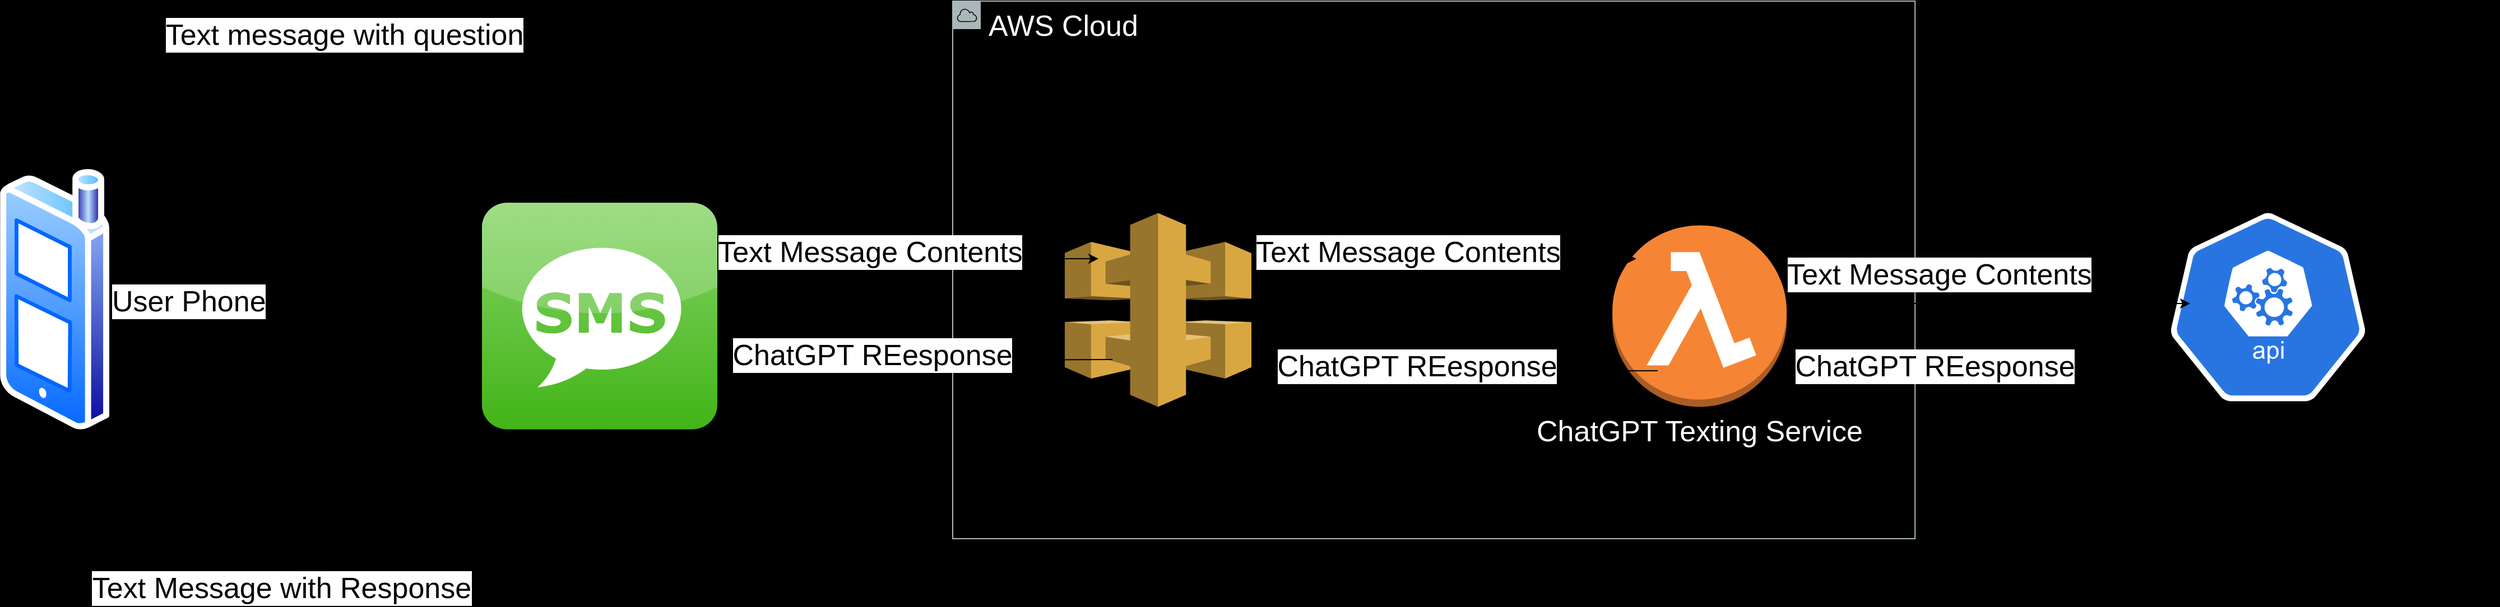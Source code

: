 <mxfile>
    <diagram id="vqyctO_IrP8zWpfwo3x8" name="Page-1">
        <mxGraphModel dx="3654" dy="2592" grid="1" gridSize="10" guides="1" tooltips="1" connect="1" arrows="1" fold="1" page="1" pageScale="1" pageWidth="850" pageHeight="1100" background="#000000" math="0" shadow="0">
            <root>
                <mxCell id="0"/>
                <mxCell id="1" parent="0"/>
                <mxCell id="3" value="&lt;font color=&quot;#ffffff&quot; style=&quot;font-size: 26px;&quot;&gt;AWS Cloud&lt;/font&gt;" style="sketch=0;outlineConnect=0;gradientColor=none;html=1;whiteSpace=wrap;fontSize=26;fontStyle=0;shape=mxgraph.aws4.group;grIcon=mxgraph.aws4.group_aws_cloud;strokeColor=#AAB7B8;fillColor=none;verticalAlign=top;align=left;spacingLeft=30;fontColor=#AAB7B8;dashed=0;" parent="1" vertex="1">
                    <mxGeometry x="600" y="450" width="858.6" height="480" as="geometry"/>
                </mxCell>
                <mxCell id="33" value="Text message with question" style="edgeStyle=elbowEdgeStyle;html=1;elbow=vertical;fontSize=26;" parent="1" source="2" target="29" edge="1">
                    <mxGeometry relative="1" as="geometry">
                        <mxPoint x="140" y="400" as="targetPoint"/>
                        <Array as="points">
                            <mxPoint x="40" y="480"/>
                        </Array>
                    </mxGeometry>
                </mxCell>
                <mxCell id="2" value="User Phone" style="aspect=fixed;perimeter=ellipsePerimeter;html=1;align=left;shadow=0;dashed=0;spacingTop=3;image;image=img/lib/active_directory/cell_phone.svg;labelPosition=right;verticalLabelPosition=middle;verticalAlign=middle;fontSize=26;" parent="1" vertex="1">
                    <mxGeometry x="-250" y="600" width="97.61" height="232.4" as="geometry"/>
                </mxCell>
                <mxCell id="11" value="ChatGPT Texting Service" style="outlineConnect=0;dashed=0;verticalLabelPosition=bottom;verticalAlign=top;align=center;html=1;shape=mxgraph.aws3.lambda_function;fillColor=#F58534;gradientColor=none;fontSize=26;fontColor=#FFFFFF;" parent="1" vertex="1">
                    <mxGeometry x="1188.6" y="650.2" width="155.5" height="162" as="geometry"/>
                </mxCell>
                <mxCell id="28" value="OpenAI API ChatGPT" style="sketch=0;html=1;dashed=0;whitespace=wrap;fillColor=#2875E2;strokeColor=#ffffff;points=[[0.005,0.63,0],[0.1,0.2,0],[0.9,0.2,0],[0.5,0,0],[0.995,0.63,0],[0.72,0.99,0],[0.5,1,0],[0.28,0.99,0]];verticalLabelPosition=bottom;align=center;verticalAlign=top;shape=mxgraph.kubernetes.icon;prIcon=api;fontSize=26;" parent="1" vertex="1">
                    <mxGeometry x="1568.6" y="639.2" width="410" height="168" as="geometry"/>
                </mxCell>
                <mxCell id="29" value="Twilio SMS Phone Number" style="dashed=0;outlineConnect=0;html=1;align=center;labelPosition=center;verticalLabelPosition=bottom;verticalAlign=top;shape=mxgraph.webicons.sms;fillColor=#86D466;gradientColor=#42B418;fontSize=26;" parent="1" vertex="1">
                    <mxGeometry x="180" y="630" width="210" height="202.4" as="geometry"/>
                </mxCell>
                <mxCell id="37" style="edgeStyle=elbowEdgeStyle;html=1;exitX=0.5;exitY=1;exitDx=0;exitDy=0;endArrow=none;endFill=0;startArrow=classic;startFill=1;fontSize=26;" parent="1" source="2" target="29" edge="1">
                    <mxGeometry relative="1" as="geometry">
                        <mxPoint x="290" y="980" as="targetPoint"/>
                        <mxPoint x="-199.995" y="910" as="sourcePoint"/>
                        <Array as="points">
                            <mxPoint x="70" y="970"/>
                            <mxPoint x="300" y="930"/>
                            <mxPoint x="180" y="990"/>
                        </Array>
                    </mxGeometry>
                </mxCell>
                <mxCell id="42" value="Text Message with Response" style="edgeLabel;html=1;align=center;verticalAlign=middle;resizable=0;points=[];fontSize=26;" parent="37" vertex="1" connectable="0">
                    <mxGeometry x="-0.11" y="-4" relative="1" as="geometry">
                        <mxPoint x="1" as="offset"/>
                    </mxGeometry>
                </mxCell>
                <mxCell id="47" value="" style="edgeStyle=none;orthogonalLoop=1;jettySize=auto;html=1;startArrow=classic;startFill=1;endArrow=none;endFill=0;fontSize=26;" parent="1" edge="1">
                    <mxGeometry width="80" relative="1" as="geometry">
                        <mxPoint x="1684.1" y="700" as="sourcePoint"/>
                        <mxPoint x="1344.1" y="700" as="targetPoint"/>
                        <Array as="points">
                            <mxPoint x="1424.1" y="700"/>
                        </Array>
                    </mxGeometry>
                </mxCell>
                <mxCell id="51" value="Text Message Contents" style="edgeLabel;html=1;align=center;verticalAlign=middle;resizable=0;points=[];fontSize=26;" parent="47" vertex="1" connectable="0">
                    <mxGeometry x="0.194" y="-6" relative="1" as="geometry">
                        <mxPoint x="-1" as="offset"/>
                    </mxGeometry>
                </mxCell>
                <mxCell id="48" value="" style="edgeStyle=none;orthogonalLoop=1;jettySize=auto;html=1;startArrow=classic;startFill=1;endArrow=none;endFill=0;entryX=0.145;entryY=0.855;entryDx=0;entryDy=0;entryPerimeter=0;fontSize=26;" parent="1" edge="1">
                    <mxGeometry width="80" relative="1" as="geometry">
                        <mxPoint x="1338.6" y="780.29" as="sourcePoint"/>
                        <mxPoint x="1691.147" y="780" as="targetPoint"/>
                        <Array as="points">
                            <mxPoint x="1428.6" y="781.29"/>
                        </Array>
                    </mxGeometry>
                </mxCell>
                <mxCell id="52" value="ChatGPT REesponse" style="edgeLabel;html=1;align=center;verticalAlign=middle;resizable=0;points=[];fontSize=26;" parent="48" vertex="1" connectable="0">
                    <mxGeometry x="-0.22" y="5" relative="1" as="geometry">
                        <mxPoint as="offset"/>
                    </mxGeometry>
                </mxCell>
                <mxCell id="53" value="API Gateway" style="outlineConnect=0;dashed=0;verticalLabelPosition=bottom;verticalAlign=top;align=center;html=1;shape=mxgraph.aws3.api_gateway;fillColor=#D9A741;gradientColor=none;fontSize=26;" vertex="1" parent="1">
                    <mxGeometry x="700" y="639.2" width="166.5" height="173" as="geometry"/>
                </mxCell>
                <mxCell id="54" value="" style="edgeStyle=none;orthogonalLoop=1;jettySize=auto;html=1;startArrow=classic;startFill=1;endArrow=none;endFill=0;fontSize=26;" edge="1" parent="1">
                    <mxGeometry width="80" relative="1" as="geometry">
                        <mxPoint x="730.0" y="680" as="sourcePoint"/>
                        <mxPoint x="390.0" y="680" as="targetPoint"/>
                        <Array as="points">
                            <mxPoint x="470.0" y="680"/>
                        </Array>
                    </mxGeometry>
                </mxCell>
                <mxCell id="55" value="Text Message Contents" style="edgeLabel;html=1;align=center;verticalAlign=middle;resizable=0;points=[];fontSize=26;" vertex="1" connectable="0" parent="54">
                    <mxGeometry x="0.194" y="-6" relative="1" as="geometry">
                        <mxPoint x="-1" as="offset"/>
                    </mxGeometry>
                </mxCell>
                <mxCell id="56" value="" style="edgeStyle=none;orthogonalLoop=1;jettySize=auto;html=1;startArrow=classic;startFill=1;endArrow=none;endFill=0;fontSize=26;" edge="1" parent="1">
                    <mxGeometry width="80" relative="1" as="geometry">
                        <mxPoint x="1704.1" y="720" as="sourcePoint"/>
                        <mxPoint x="1364.1" y="720" as="targetPoint"/>
                        <Array as="points">
                            <mxPoint x="1444.1" y="720"/>
                        </Array>
                    </mxGeometry>
                </mxCell>
                <mxCell id="60" value="" style="edgeStyle=none;orthogonalLoop=1;jettySize=auto;html=1;startArrow=classic;startFill=1;endArrow=none;endFill=0;fontSize=26;" edge="1" parent="1">
                    <mxGeometry width="80" relative="1" as="geometry">
                        <mxPoint x="1210.0" y="680" as="sourcePoint"/>
                        <mxPoint x="870.0" y="680" as="targetPoint"/>
                        <Array as="points">
                            <mxPoint x="950.0" y="680"/>
                        </Array>
                    </mxGeometry>
                </mxCell>
                <mxCell id="61" value="Text Message Contents" style="edgeLabel;html=1;align=center;verticalAlign=middle;resizable=0;points=[];fontSize=26;" vertex="1" connectable="0" parent="60">
                    <mxGeometry x="0.194" y="-6" relative="1" as="geometry">
                        <mxPoint x="-1" as="offset"/>
                    </mxGeometry>
                </mxCell>
                <mxCell id="63" value="" style="edgeStyle=none;orthogonalLoop=1;jettySize=auto;html=1;startArrow=classic;startFill=1;endArrow=none;endFill=0;entryX=0.145;entryY=0.855;entryDx=0;entryDy=0;entryPerimeter=0;fontSize=26;" edge="1" parent="1">
                    <mxGeometry width="80" relative="1" as="geometry">
                        <mxPoint x="876.5" y="780.29" as="sourcePoint"/>
                        <mxPoint x="1229.047" y="780" as="targetPoint"/>
                        <Array as="points">
                            <mxPoint x="966.5" y="781.29"/>
                        </Array>
                    </mxGeometry>
                </mxCell>
                <mxCell id="64" value="ChatGPT REesponse" style="edgeLabel;html=1;align=center;verticalAlign=middle;resizable=0;points=[];fontSize=26;" vertex="1" connectable="0" parent="63">
                    <mxGeometry x="-0.22" y="5" relative="1" as="geometry">
                        <mxPoint as="offset"/>
                    </mxGeometry>
                </mxCell>
                <mxCell id="65" value="" style="edgeStyle=none;orthogonalLoop=1;jettySize=auto;html=1;startArrow=classic;startFill=1;endArrow=none;endFill=0;entryX=0.145;entryY=0.855;entryDx=0;entryDy=0;entryPerimeter=0;fontSize=26;" edge="1" parent="1">
                    <mxGeometry width="80" relative="1" as="geometry">
                        <mxPoint x="390.0" y="770.29" as="sourcePoint"/>
                        <mxPoint x="742.547" y="770" as="targetPoint"/>
                        <Array as="points">
                            <mxPoint x="480.0" y="771.29"/>
                        </Array>
                    </mxGeometry>
                </mxCell>
                <mxCell id="66" value="ChatGPT REesponse" style="edgeLabel;html=1;align=center;verticalAlign=middle;resizable=0;points=[];fontSize=26;" vertex="1" connectable="0" parent="65">
                    <mxGeometry x="-0.22" y="5" relative="1" as="geometry">
                        <mxPoint as="offset"/>
                    </mxGeometry>
                </mxCell>
            </root>
        </mxGraphModel>
    </diagram>
</mxfile>